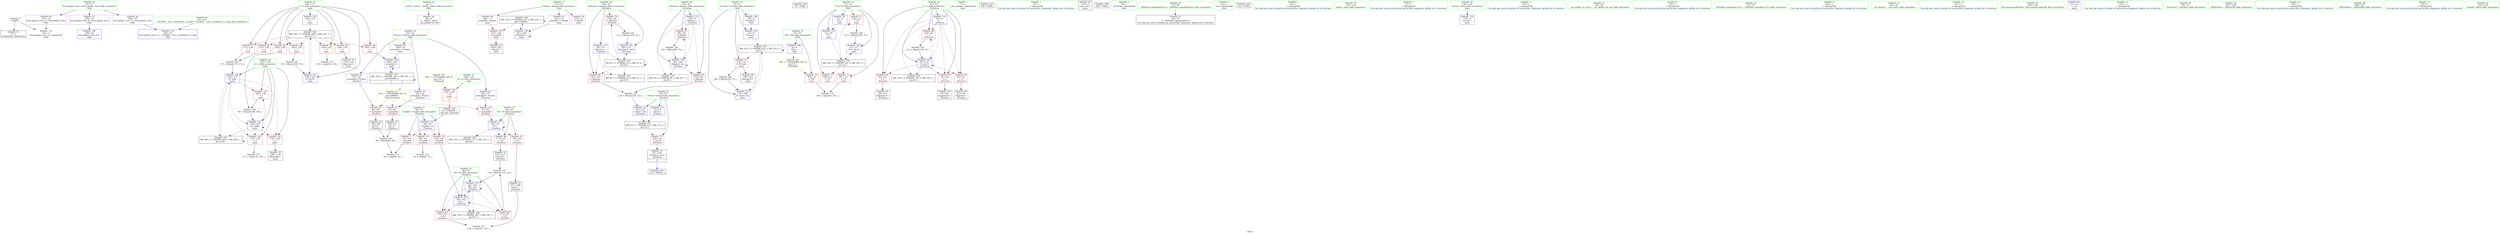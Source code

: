 digraph "SVFG" {
	label="SVFG";

	Node0x562c6b2c5d10 [shape=record,color=grey,label="{NodeID: 0\nNullPtr}"];
	Node0x562c6b2c5d10 -> Node0x562c6b2e1b30[style=solid];
	Node0x562c6b2c5d10 -> Node0x562c6b2e2cc0[style=solid];
	Node0x562c6b2e2070 [shape=record,color=red,label="{NodeID: 97\n171\<--136\n\<--I\nmain\n}"];
	Node0x562c6b2e2070 -> Node0x562c6b2eac70[style=solid];
	Node0x562c6b2e03e0 [shape=record,color=green,label="{NodeID: 14\n4\<--6\n_ZStL8__ioinit\<--_ZStL8__ioinit_field_insensitive\nGlob }"];
	Node0x562c6b2e03e0 -> Node0x562c6b2e37e0[style=solid];
	Node0x562c6b2e6560 [shape=record,color=black,label="{NodeID: 194\nMR_32V_2 = PHI(MR_32V_5, MR_32V_1, )\npts\{150000 \}\n}"];
	Node0x562c6b2e6560 -> Node0x562c6b2e26f0[style=dashed];
	Node0x562c6b2e6560 -> Node0x562c6b2e8430[style=dashed];
	Node0x562c6b2e6560 -> Node0x562c6b2e6560[style=dashed];
	Node0x562c6b2e2cc0 [shape=record,color=blue, style = dotted,label="{NodeID: 111\n241\<--3\nllvm.global_ctors_2\<--dummyVal\nGlob }"];
	Node0x562c6b2e0e40 [shape=record,color=green,label="{NodeID: 28\n58\<--59\nMaxAns\<--MaxAns_field_insensitive\n_Z5solvex\n}"];
	Node0x562c6b2e0e40 -> Node0x562c6b2e4980[style=solid];
	Node0x562c6b2e0e40 -> Node0x562c6b2e4a50[style=solid];
	Node0x562c6b2e0e40 -> Node0x562c6b2e7770[style=solid];
	Node0x562c6b2e0e40 -> Node0x562c6b2e7c10[style=solid];
	Node0x562c6b2e8020 [shape=record,color=blue,label="{NodeID: 125\n16\<--9\nPCount\<--\nmain\n}"];
	Node0x562c6b2e8020 -> Node0x562c6b2f5b80[style=dashed];
	Node0x562c6b2e1a30 [shape=record,color=green,label="{NodeID: 42\n25\<--235\n_GLOBAL__sub_I_xreborner_2_0.cpp\<--_GLOBAL__sub_I_xreborner_2_0.cpp_field_insensitive\n}"];
	Node0x562c6b2e1a30 -> Node0x562c6b2e2bc0[style=solid];
	Node0x562c6b2e3640 [shape=record,color=black,label="{NodeID: 56\n168\<--165\nidxprom1\<--\nmain\n}"];
	Node0x562c6b307260 [shape=record,color=black,label="{NodeID: 236\n35 = PHI()\n}"];
	Node0x562c6b2e4230 [shape=record,color=red,label="{NodeID: 70\n202\<--8\n\<--NN\nmain\n}"];
	Node0x562c6b2e4230 -> Node0x562c6b2eb570[style=solid];
	Node0x562c6b2eaaf0 [shape=record,color=grey,label="{NodeID: 167\n116 = Binary(115, 114, )\n}"];
	Node0x562c6b2eaaf0 -> Node0x562c6b2e7ce0[style=solid];
	Node0x562c6b2e4d90 [shape=record,color=red,label="{NodeID: 84\n85\<--62\n\<--I\n_Z5solvex\n}"];
	Node0x562c6b2e4d90 -> Node0x562c6b2e2fc0[style=solid];
	Node0x562c6b2c65a0 [shape=record,color=green,label="{NodeID: 1\n7\<--1\n__dso_handle\<--dummyObj\nGlob }"];
	Node0x562c6b2f2980 [shape=record,color=black,label="{NodeID: 181\nMR_2V_3 = PHI(MR_2V_4, MR_2V_2, )\npts\{55 \}\n}"];
	Node0x562c6b2f2980 -> Node0x562c6b2e4640[style=dashed];
	Node0x562c6b2e2140 [shape=record,color=red,label="{NodeID: 98\n172\<--136\n\<--I\nmain\n}"];
	Node0x562c6b2e2140 -> Node0x562c6b2eac70[style=solid];
	Node0x562c6b2e0470 [shape=record,color=green,label="{NodeID: 15\n8\<--10\nNN\<--NN_field_insensitive\nGlob }"];
	Node0x562c6b2e0470 -> Node0x562c6b2e4230[style=solid];
	Node0x562c6b2e0470 -> Node0x562c6b2e27c0[style=solid];
	Node0x562c6b2e6650 [shape=record,color=black,label="{NodeID: 195\nMR_16V_2 = PHI(MR_16V_4, MR_16V_1, )\npts\{190000 \}\n|{|<s2>6}}"];
	Node0x562c6b2e6650 -> Node0x562c6b2e8290[style=dashed];
	Node0x562c6b2e6650 -> Node0x562c6b2e6650[style=dashed];
	Node0x562c6b2e6650:s2 -> Node0x562c6b2fbe20[style=dashed,color=red];
	Node0x562c6b2e2dc0 [shape=record,color=blue,label="{NodeID: 112\n56\<--53\nN.addr\<--N\n_Z5solvex\n}"];
	Node0x562c6b2e2dc0 -> Node0x562c6b2e4710[style=dashed];
	Node0x562c6b2e2dc0 -> Node0x562c6b2e47e0[style=dashed];
	Node0x562c6b2e2dc0 -> Node0x562c6b2e48b0[style=dashed];
	Node0x562c6b2e0f10 [shape=record,color=green,label="{NodeID: 29\n60\<--61\nMinAns\<--MinAns_field_insensitive\n_Z5solvex\n}"];
	Node0x562c6b2e0f10 -> Node0x562c6b2e4b20[style=solid];
	Node0x562c6b2e0f10 -> Node0x562c6b2e4bf0[style=solid];
	Node0x562c6b2e0f10 -> Node0x562c6b2e7800[style=solid];
	Node0x562c6b2e0f10 -> Node0x562c6b2e7a70[style=solid];
	Node0x562c6b2e80f0 [shape=record,color=blue,label="{NodeID: 126\n136\<--152\nI\<--\nmain\n}"];
	Node0x562c6b2e80f0 -> Node0x562c6b2e5b60[style=dashed];
	Node0x562c6b2e1b30 [shape=record,color=black,label="{NodeID: 43\n2\<--3\ndummyVal\<--dummyVal\n}"];
	Node0x562c6b2e3710 [shape=record,color=black,label="{NodeID: 57\n180\<--179\nidxprom6\<--\nmain\n}"];
	Node0x562c6b307360 [shape=record,color=black,label="{NodeID: 237\n196 = PHI()\n}"];
	Node0x562c6b2e4300 [shape=record,color=red,label="{NodeID: 71\n201\<--11\n\<--TT\nmain\n}"];
	Node0x562c6b2e4300 -> Node0x562c6b2eb570[style=solid];
	Node0x562c6b2eac70 [shape=record,color=grey,label="{NodeID: 168\n173 = Binary(171, 172, )\n}"];
	Node0x562c6b2eac70 -> Node0x562c6b2e8360[style=solid];
	Node0x562c6b2e4e60 [shape=record,color=red,label="{NodeID: 85\n94\<--62\n\<--I\n_Z5solvex\n}"];
	Node0x562c6b2e4e60 -> Node0x562c6b2e3160[style=solid];
	Node0x562c6b2c66f0 [shape=record,color=green,label="{NodeID: 2\n9\<--1\n\<--dummyObj\nCan only get source location for instruction, argument, global var or function.}"];
	Node0x562c6b2f2e80 [shape=record,color=black,label="{NodeID: 182\nMR_6V_2 = PHI(MR_6V_4, MR_6V_1, )\npts\{59 \}\n}"];
	Node0x562c6b2e2210 [shape=record,color=red,label="{NodeID: 99\n185\<--136\n\<--I\nmain\n}"];
	Node0x562c6b2e2210 -> Node0x562c6b2ea970[style=solid];
	Node0x562c6b2e0500 [shape=record,color=green,label="{NodeID: 16\n11\<--12\nTT\<--TT_field_insensitive\nGlob }"];
	Node0x562c6b2e0500 -> Node0x562c6b2e4300[style=solid];
	Node0x562c6b2e0500 -> Node0x562c6b2e43d0[style=solid];
	Node0x562c6b2e0500 -> Node0x562c6b2e44a0[style=solid];
	Node0x562c6b2e0500 -> Node0x562c6b2e28c0[style=solid];
	Node0x562c6b2e0500 -> Node0x562c6b2e86a0[style=solid];
	Node0x562c6b2e0500 -> Node0x562c6b2e8770[style=solid];
	Node0x562c6b2e2e90 [shape=record,color=blue,label="{NodeID: 113\n54\<--9\nretval\<--\n_Z5solvex\n}"];
	Node0x562c6b2e2e90 -> Node0x562c6b2f2980[style=dashed];
	Node0x562c6b2e0fe0 [shape=record,color=green,label="{NodeID: 30\n62\<--63\nI\<--I_field_insensitive\n_Z5solvex\n}"];
	Node0x562c6b2e0fe0 -> Node0x562c6b2e4cc0[style=solid];
	Node0x562c6b2e0fe0 -> Node0x562c6b2e4d90[style=solid];
	Node0x562c6b2e0fe0 -> Node0x562c6b2e4e60[style=solid];
	Node0x562c6b2e0fe0 -> Node0x562c6b2e4f30[style=solid];
	Node0x562c6b2e0fe0 -> Node0x562c6b2e78d0[style=solid];
	Node0x562c6b2e0fe0 -> Node0x562c6b2e7db0[style=solid];
	Node0x562c6b2e81c0 [shape=record,color=blue,label="{NodeID: 127\n16\<--166\nPCount\<--inc\nmain\n}"];
	Node0x562c6b2e81c0 -> Node0x562c6b2f5b80[style=dashed];
	Node0x562c6b2e1c30 [shape=record,color=black,label="{NodeID: 44\n133\<--9\nmain_ret\<--\nmain\n}"];
	Node0x562c6b2e37e0 [shape=record,color=purple,label="{NodeID: 58\n34\<--4\n\<--_ZStL8__ioinit\n__cxx_global_var_init\n}"];
	Node0x562c6b307b90 [shape=record,color=black,label="{NodeID: 238\n205 = PHI()\n}"];
	Node0x562c6b2e43d0 [shape=record,color=red,label="{NodeID: 72\n208\<--11\n\<--TT\nmain\n}"];
	Node0x562c6b2eadf0 [shape=record,color=grey,label="{NodeID: 169\n166 = Binary(165, 76, )\n}"];
	Node0x562c6b2eadf0 -> Node0x562c6b2e81c0[style=solid];
	Node0x562c6b2e4f30 [shape=record,color=red,label="{NodeID: 86\n120\<--62\n\<--I\n_Z5solvex\n}"];
	Node0x562c6b2e4f30 -> Node0x562c6b2ea7f0[style=solid];
	Node0x562c6b2db2a0 [shape=record,color=green,label="{NodeID: 3\n20\<--1\n_ZSt3cin\<--dummyObj\nGlob }"];
	Node0x562c6b2f3380 [shape=record,color=black,label="{NodeID: 183\nMR_8V_2 = PHI(MR_8V_4, MR_8V_1, )\npts\{61 \}\n}"];
	Node0x562c6b2e22e0 [shape=record,color=red,label="{NodeID: 100\n192\<--136\n\<--I\nmain\n}"];
	Node0x562c6b2e22e0 -> Node0x562c6b2ea1f0[style=solid];
	Node0x562c6b2e0590 [shape=record,color=green,label="{NodeID: 17\n13\<--15\nMarks\<--Marks_field_insensitive\nGlob }"];
	Node0x562c6b2e0590 -> Node0x562c6b2e38b0[style=solid];
	Node0x562c6b2e0590 -> Node0x562c6b2e3980[style=solid];
	Node0x562c6b2e0590 -> Node0x562c6b2e3a50[style=solid];
	Node0x562c6b2e7770 [shape=record,color=blue,label="{NodeID: 114\n58\<--76\nMaxAns\<--\n_Z5solvex\n}"];
	Node0x562c6b2e7770 -> Node0x562c6b2e4a50[style=dashed];
	Node0x562c6b2e7770 -> Node0x562c6b2f2e80[style=dashed];
	Node0x562c6b2e7770 -> Node0x562c6b2f4780[style=dashed];
	Node0x562c6b2e10b0 [shape=record,color=green,label="{NodeID: 31\n64\<--65\nPr\<--Pr_field_insensitive\n_Z5solvex\n}"];
	Node0x562c6b2e10b0 -> Node0x562c6b2e5000[style=solid];
	Node0x562c6b2e10b0 -> Node0x562c6b2e50d0[style=solid];
	Node0x562c6b2e10b0 -> Node0x562c6b2e79a0[style=solid];
	Node0x562c6b2e8290 [shape=record,color=blue,label="{NodeID: 128\n169\<--164\narrayidx2\<--\nmain\n}"];
	Node0x562c6b2e8290 -> Node0x562c6b2e6650[style=dashed];
	Node0x562c6b2e1d00 [shape=record,color=black,label="{NodeID: 45\n36\<--37\n\<--_ZNSt8ios_base4InitD1Ev\nCan only get source location for instruction, argument, global var or function.}"];
	Node0x562c6b2e38b0 [shape=record,color=purple,label="{NodeID: 59\n143\<--13\n\<--Marks\nmain\n}"];
	Node0x562c6b307c90 [shape=record,color=black,label="{NodeID: 239\n210 = PHI(52, )\n}"];
	Node0x562c6b2e44a0 [shape=record,color=red,label="{NodeID: 73\n216\<--11\n\<--TT\nmain\n}"];
	Node0x562c6b2e44a0 -> Node0x562c6b2ea670[style=solid];
	Node0x562c6b2eaf70 [shape=record,color=grey,label="{NodeID: 170\n155 = cmp(154, 156, )\n}"];
	Node0x562c6b2e5000 [shape=record,color=red,label="{NodeID: 87\n106\<--64\n\<--Pr\n_Z5solvex\n}"];
	Node0x562c6b2e5000 -> Node0x562c6b2e3230[style=solid];
	Node0x562c6b2c6300 [shape=record,color=green,label="{NodeID: 4\n21\<--1\n.str\<--dummyObj\nGlob }"];
	Node0x562c6b2f3880 [shape=record,color=black,label="{NodeID: 184\nMR_10V_2 = PHI(MR_10V_4, MR_10V_1, )\npts\{63 \}\n}"];
	Node0x562c6b2e23b0 [shape=record,color=red,label="{NodeID: 101\n176\<--138\n\<--J\nmain\n}"];
	Node0x562c6b2e23b0 -> Node0x562c6b2eb6f0[style=solid];
	Node0x562c6b2e0620 [shape=record,color=green,label="{NodeID: 18\n16\<--17\nPCount\<--PCount_field_insensitive\nGlob }"];
	Node0x562c6b2e0620 -> Node0x562c6b2e4570[style=solid];
	Node0x562c6b2e0620 -> Node0x562c6b2e29c0[style=solid];
	Node0x562c6b2e0620 -> Node0x562c6b2e8020[style=solid];
	Node0x562c6b2e0620 -> Node0x562c6b2e81c0[style=solid];
	Node0x562c6b2e7800 [shape=record,color=blue,label="{NodeID: 115\n60\<--9\nMinAns\<--\n_Z5solvex\n}"];
	Node0x562c6b2e7800 -> Node0x562c6b2e4b20[style=dashed];
	Node0x562c6b2e7800 -> Node0x562c6b2e4bf0[style=dashed];
	Node0x562c6b2e7800 -> Node0x562c6b2e7a70[style=dashed];
	Node0x562c6b2e7800 -> Node0x562c6b2f3380[style=dashed];
	Node0x562c6b2e1180 [shape=record,color=green,label="{NodeID: 32\n66\<--67\nM\<--M_field_insensitive\n_Z5solvex\n}"];
	Node0x562c6b2e1180 -> Node0x562c6b2e51a0[style=solid];
	Node0x562c6b2e1180 -> Node0x562c6b2e5270[style=solid];
	Node0x562c6b2e1180 -> Node0x562c6b2e7b40[style=solid];
	Node0x562c6b2e1180 -> Node0x562c6b2e7ce0[style=solid];
	Node0x562c6b2e8360 [shape=record,color=blue,label="{NodeID: 129\n138\<--173\nJ\<--add\nmain\n}"];
	Node0x562c6b2e8360 -> Node0x562c6b2e23b0[style=dashed];
	Node0x562c6b2e8360 -> Node0x562c6b2e2480[style=dashed];
	Node0x562c6b2e8360 -> Node0x562c6b2e2550[style=dashed];
	Node0x562c6b2e8360 -> Node0x562c6b2e8500[style=dashed];
	Node0x562c6b2e8360 -> Node0x562c6b2e6060[style=dashed];
	Node0x562c6b2e1e00 [shape=record,color=black,label="{NodeID: 46\n81\<--80\nidxprom\<--\n_Z5solvex\n}"];
	Node0x562c6b2e3980 [shape=record,color=purple,label="{NodeID: 60\n160\<--13\narrayidx\<--Marks\nmain\n}"];
	Node0x562c6b2e3980 -> Node0x562c6b2e26f0[style=solid];
	Node0x562c6b307e80 [shape=record,color=black,label="{NodeID: 240\n212 = PHI()\n}"];
	Node0x562c6b2e4570 [shape=record,color=red,label="{NodeID: 74\n165\<--16\n\<--PCount\nmain\n}"];
	Node0x562c6b2e4570 -> Node0x562c6b2e3640[style=solid];
	Node0x562c6b2e4570 -> Node0x562c6b2eadf0[style=solid];
	Node0x562c6b2eb0f0 [shape=record,color=grey,label="{NodeID: 171\n108 = cmp(105, 107, )\n}"];
	Node0x562c6b2e50d0 [shape=record,color=red,label="{NodeID: 88\n113\<--64\n\<--Pr\n_Z5solvex\n}"];
	Node0x562c6b2e50d0 -> Node0x562c6b2e3300[style=solid];
	Node0x562c6b2da090 [shape=record,color=green,label="{NodeID: 5\n24\<--1\n\<--dummyObj\nCan only get source location for instruction, argument, global var or function.}"];
	Node0x562c6b2f3d80 [shape=record,color=black,label="{NodeID: 185\nMR_12V_2 = PHI(MR_12V_3, MR_12V_1, )\npts\{65 \}\n}"];
	Node0x562c6b2e2480 [shape=record,color=red,label="{NodeID: 102\n179\<--138\n\<--J\nmain\n}"];
	Node0x562c6b2e2480 -> Node0x562c6b2e3710[style=solid];
	Node0x562c6b2e06f0 [shape=record,color=green,label="{NodeID: 19\n18\<--19\nPrimes\<--Primes_field_insensitive\nGlob }"];
	Node0x562c6b2e06f0 -> Node0x562c6b2e3b20[style=solid];
	Node0x562c6b2e06f0 -> Node0x562c6b2e3bf0[style=solid];
	Node0x562c6b2e06f0 -> Node0x562c6b2e3cc0[style=solid];
	Node0x562c6b2e06f0 -> Node0x562c6b2e3d90[style=solid];
	Node0x562c6b2e78d0 [shape=record,color=blue,label="{NodeID: 116\n62\<--9\nI\<--\n_Z5solvex\n}"];
	Node0x562c6b2e78d0 -> Node0x562c6b2e4cc0[style=dashed];
	Node0x562c6b2e78d0 -> Node0x562c6b2e4d90[style=dashed];
	Node0x562c6b2e78d0 -> Node0x562c6b2e4e60[style=dashed];
	Node0x562c6b2e78d0 -> Node0x562c6b2e4f30[style=dashed];
	Node0x562c6b2e78d0 -> Node0x562c6b2e7db0[style=dashed];
	Node0x562c6b2e78d0 -> Node0x562c6b2f3880[style=dashed];
	Node0x562c6b2e1250 [shape=record,color=green,label="{NodeID: 33\n131\<--132\nmain\<--main_field_insensitive\n}"];
	Node0x562c6b2e8430 [shape=record,color=blue,label="{NodeID: 130\n181\<--183\narrayidx7\<--\nmain\n}"];
	Node0x562c6b2e8430 -> Node0x562c6b2e8430[style=dashed];
	Node0x562c6b2e8430 -> Node0x562c6b2e6560[style=dashed];
	Node0x562c6b2e1ed0 [shape=record,color=black,label="{NodeID: 47\n84\<--83\nconv\<--\n_Z5solvex\n}"];
	Node0x562c6b2e1ed0 -> Node0x562c6b2ea4f0[style=solid];
	Node0x562c6b2e3a50 [shape=record,color=purple,label="{NodeID: 61\n181\<--13\narrayidx7\<--Marks\nmain\n}"];
	Node0x562c6b2e3a50 -> Node0x562c6b2e8430[style=solid];
	Node0x562c6b307f50 [shape=record,color=black,label="{NodeID: 241\n53 = PHI(209, )\n0th arg _Z5solvex }"];
	Node0x562c6b307f50 -> Node0x562c6b2e2dc0[style=solid];
	Node0x562c6b2e4640 [shape=record,color=red,label="{NodeID: 75\n129\<--54\n\<--retval\n_Z5solvex\n}"];
	Node0x562c6b2e4640 -> Node0x562c6b2e33d0[style=solid];
	Node0x562c6b2eb270 [shape=record,color=grey,label="{NodeID: 172\n70 = cmp(69, 71, )\n}"];
	Node0x562c6b2e51a0 [shape=record,color=red,label="{NodeID: 89\n105\<--66\n\<--M\n_Z5solvex\n}"];
	Node0x562c6b2e51a0 -> Node0x562c6b2eb0f0[style=solid];
	Node0x562c6b2da120 [shape=record,color=green,label="{NodeID: 6\n71\<--1\n\<--dummyObj\nCan only get source location for instruction, argument, global var or function.}"];
	Node0x562c6b2f4280 [shape=record,color=black,label="{NodeID: 186\nMR_14V_2 = PHI(MR_14V_3, MR_14V_1, )\npts\{67 \}\n}"];
	Node0x562c6b2e2550 [shape=record,color=red,label="{NodeID: 103\n186\<--138\n\<--J\nmain\n}"];
	Node0x562c6b2e2550 -> Node0x562c6b2ea970[style=solid];
	Node0x562c6b2e07c0 [shape=record,color=green,label="{NodeID: 20\n23\<--27\nllvm.global_ctors\<--llvm.global_ctors_field_insensitive\nGlob }"];
	Node0x562c6b2e07c0 -> Node0x562c6b2e3f30[style=solid];
	Node0x562c6b2e07c0 -> Node0x562c6b2e4030[style=solid];
	Node0x562c6b2e07c0 -> Node0x562c6b2e4130[style=solid];
	Node0x562c6b2e79a0 [shape=record,color=blue,label="{NodeID: 117\n64\<--97\nPr\<--\n_Z5solvex\n}"];
	Node0x562c6b2e79a0 -> Node0x562c6b2e5000[style=dashed];
	Node0x562c6b2e79a0 -> Node0x562c6b2e50d0[style=dashed];
	Node0x562c6b2e79a0 -> Node0x562c6b2e79a0[style=dashed];
	Node0x562c6b2e79a0 -> Node0x562c6b2f3d80[style=dashed];
	Node0x562c6b2e1320 [shape=record,color=green,label="{NodeID: 34\n134\<--135\nretval\<--retval_field_insensitive\nmain\n}"];
	Node0x562c6b2e1320 -> Node0x562c6b2e7f50[style=solid];
	Node0x562c6b2e8500 [shape=record,color=blue,label="{NodeID: 131\n138\<--187\nJ\<--add8\nmain\n}"];
	Node0x562c6b2e8500 -> Node0x562c6b2e23b0[style=dashed];
	Node0x562c6b2e8500 -> Node0x562c6b2e2480[style=dashed];
	Node0x562c6b2e8500 -> Node0x562c6b2e2550[style=dashed];
	Node0x562c6b2e8500 -> Node0x562c6b2e8500[style=dashed];
	Node0x562c6b2e8500 -> Node0x562c6b2e6060[style=dashed];
	Node0x562c6b2e2fc0 [shape=record,color=black,label="{NodeID: 48\n86\<--85\nidxprom1\<--\n_Z5solvex\n}"];
	Node0x562c6b2e3b20 [shape=record,color=purple,label="{NodeID: 62\n82\<--18\narrayidx\<--Primes\n_Z5solvex\n}"];
	Node0x562c6b2e3b20 -> Node0x562c6b2e5340[style=solid];
	Node0x562c6b2e9ef0 [shape=record,color=grey,label="{NodeID: 159\n126 = Binary(124, 125, )\n}"];
	Node0x562c6b2e9ef0 -> Node0x562c6b2e7e80[style=solid];
	Node0x562c6b2e4710 [shape=record,color=red,label="{NodeID: 76\n69\<--56\n\<--N.addr\n_Z5solvex\n}"];
	Node0x562c6b2e4710 -> Node0x562c6b2eb270[style=solid];
	Node0x562c6b2eb3f0 [shape=record,color=grey,label="{NodeID: 173\n92 = cmp(90, 91, )\n}"];
	Node0x562c6b2e5270 [shape=record,color=red,label="{NodeID: 90\n115\<--66\n\<--M\n_Z5solvex\n}"];
	Node0x562c6b2e5270 -> Node0x562c6b2eaaf0[style=solid];
	Node0x562c6b2df830 [shape=record,color=green,label="{NodeID: 7\n76\<--1\n\<--dummyObj\nCan only get source location for instruction, argument, global var or function.}"];
	Node0x562c6b2f4780 [shape=record,color=black,label="{NodeID: 187\nMR_6V_5 = PHI(MR_6V_6, MR_6V_4, )\npts\{59 \}\n}"];
	Node0x562c6b2f4780 -> Node0x562c6b2e4980[style=dashed];
	Node0x562c6b2f4780 -> Node0x562c6b2e4a50[style=dashed];
	Node0x562c6b2f4780 -> Node0x562c6b2e7c10[style=dashed];
	Node0x562c6b2f4780 -> Node0x562c6b2f2e80[style=dashed];
	Node0x562c6b2f4780 -> Node0x562c6b2f4780[style=dashed];
	Node0x562c6b2e2620 [shape=record,color=red,label="{NodeID: 104\n209\<--140\n\<--N\nmain\n|{<s0>6}}"];
	Node0x562c6b2e2620:s0 -> Node0x562c6b307f50[style=solid,color=red];
	Node0x562c6b2e0890 [shape=record,color=green,label="{NodeID: 21\n28\<--29\n__cxx_global_var_init\<--__cxx_global_var_init_field_insensitive\n}"];
	Node0x562c6b2fa5b0 [shape=record,color=yellow,style=double,label="{NodeID: 201\n18V_1 = ENCHI(MR_18V_0)\npts\{10 \}\nFun[main]}"];
	Node0x562c6b2fa5b0 -> Node0x562c6b2e4230[style=dashed];
	Node0x562c6b2e7a70 [shape=record,color=blue,label="{NodeID: 118\n60\<--100\nMinAns\<--inc\n_Z5solvex\n}"];
	Node0x562c6b2e7a70 -> Node0x562c6b2e4b20[style=dashed];
	Node0x562c6b2e7a70 -> Node0x562c6b2e4bf0[style=dashed];
	Node0x562c6b2e7a70 -> Node0x562c6b2e7a70[style=dashed];
	Node0x562c6b2e7a70 -> Node0x562c6b2f3380[style=dashed];
	Node0x562c6b2e13f0 [shape=record,color=green,label="{NodeID: 35\n136\<--137\nI\<--I_field_insensitive\nmain\n}"];
	Node0x562c6b2e13f0 -> Node0x562c6b2e55b0[style=solid];
	Node0x562c6b2e13f0 -> Node0x562c6b2e5680[style=solid];
	Node0x562c6b2e13f0 -> Node0x562c6b2e1fa0[style=solid];
	Node0x562c6b2e13f0 -> Node0x562c6b2e2070[style=solid];
	Node0x562c6b2e13f0 -> Node0x562c6b2e2140[style=solid];
	Node0x562c6b2e13f0 -> Node0x562c6b2e2210[style=solid];
	Node0x562c6b2e13f0 -> Node0x562c6b2e22e0[style=solid];
	Node0x562c6b2e13f0 -> Node0x562c6b2e80f0[style=solid];
	Node0x562c6b2e13f0 -> Node0x562c6b2e85d0[style=solid];
	Node0x562c6b2e85d0 [shape=record,color=blue,label="{NodeID: 132\n136\<--193\nI\<--inc10\nmain\n}"];
	Node0x562c6b2e85d0 -> Node0x562c6b2e5b60[style=dashed];
	Node0x562c6b2e3090 [shape=record,color=black,label="{NodeID: 49\n89\<--88\nconv3\<--\n_Z5solvex\n}"];
	Node0x562c6b2e3090 -> Node0x562c6b2ea4f0[style=solid];
	Node0x562c6b2e3bf0 [shape=record,color=purple,label="{NodeID: 63\n87\<--18\narrayidx2\<--Primes\n_Z5solvex\n}"];
	Node0x562c6b2e3bf0 -> Node0x562c6b2e5410[style=solid];
	Node0x562c6b2ea070 [shape=record,color=grey,label="{NodeID: 160\n100 = Binary(99, 76, )\n}"];
	Node0x562c6b2ea070 -> Node0x562c6b2e7a70[style=solid];
	Node0x562c6b2e47e0 [shape=record,color=red,label="{NodeID: 77\n91\<--56\n\<--N.addr\n_Z5solvex\n}"];
	Node0x562c6b2e47e0 -> Node0x562c6b2eb3f0[style=solid];
	Node0x562c6b2eb570 [shape=record,color=grey,label="{NodeID: 174\n203 = cmp(201, 202, )\n}"];
	Node0x562c6b2e5340 [shape=record,color=red,label="{NodeID: 91\n83\<--82\n\<--arrayidx\n_Z5solvex\n}"];
	Node0x562c6b2e5340 -> Node0x562c6b2e1ed0[style=solid];
	Node0x562c6b2df8c0 [shape=record,color=green,label="{NodeID: 8\n145\<--1\n\<--dummyObj\nCan only get source location for instruction, argument, global var or function.}"];
	Node0x562c6b2e26f0 [shape=record,color=red,label="{NodeID: 105\n161\<--160\n\<--arrayidx\nmain\n}"];
	Node0x562c6b2e26f0 -> Node0x562c6b2e3570[style=solid];
	Node0x562c6b2e0960 [shape=record,color=green,label="{NodeID: 22\n32\<--33\n_ZNSt8ios_base4InitC1Ev\<--_ZNSt8ios_base4InitC1Ev_field_insensitive\n}"];
	Node0x562c6b2e7b40 [shape=record,color=blue,label="{NodeID: 119\n66\<--102\nM\<--\n_Z5solvex\n}"];
	Node0x562c6b2e7b40 -> Node0x562c6b2e51a0[style=dashed];
	Node0x562c6b2e7b40 -> Node0x562c6b2e5270[style=dashed];
	Node0x562c6b2e7b40 -> Node0x562c6b2e7b40[style=dashed];
	Node0x562c6b2e7b40 -> Node0x562c6b2e7ce0[style=dashed];
	Node0x562c6b2e7b40 -> Node0x562c6b2f4280[style=dashed];
	Node0x562c6b2e14c0 [shape=record,color=green,label="{NodeID: 36\n138\<--139\nJ\<--J_field_insensitive\nmain\n}"];
	Node0x562c6b2e14c0 -> Node0x562c6b2e23b0[style=solid];
	Node0x562c6b2e14c0 -> Node0x562c6b2e2480[style=solid];
	Node0x562c6b2e14c0 -> Node0x562c6b2e2550[style=solid];
	Node0x562c6b2e14c0 -> Node0x562c6b2e8360[style=solid];
	Node0x562c6b2e14c0 -> Node0x562c6b2e8500[style=solid];
	Node0x562c6b2e86a0 [shape=record,color=blue,label="{NodeID: 133\n11\<--76\nTT\<--\nmain\n}"];
	Node0x562c6b2e86a0 -> Node0x562c6b2f1080[style=dashed];
	Node0x562c6b2e3160 [shape=record,color=black,label="{NodeID: 50\n95\<--94\nidxprom5\<--\n_Z5solvex\n}"];
	Node0x562c6b2e3cc0 [shape=record,color=purple,label="{NodeID: 64\n96\<--18\narrayidx6\<--Primes\n_Z5solvex\n}"];
	Node0x562c6b2e3cc0 -> Node0x562c6b2e54e0[style=solid];
	Node0x562c6b2ea1f0 [shape=record,color=grey,label="{NodeID: 161\n193 = Binary(192, 76, )\n}"];
	Node0x562c6b2ea1f0 -> Node0x562c6b2e85d0[style=solid];
	Node0x562c6b2e48b0 [shape=record,color=red,label="{NodeID: 78\n102\<--56\n\<--N.addr\n_Z5solvex\n}"];
	Node0x562c6b2e48b0 -> Node0x562c6b2e7b40[style=solid];
	Node0x562c6b2eb6f0 [shape=record,color=grey,label="{NodeID: 175\n177 = cmp(176, 156, )\n}"];
	Node0x562c6b2e5410 [shape=record,color=red,label="{NodeID: 92\n88\<--87\n\<--arrayidx2\n_Z5solvex\n}"];
	Node0x562c6b2e5410 -> Node0x562c6b2e3090[style=solid];
	Node0x562c6b2df950 [shape=record,color=green,label="{NodeID: 9\n146\<--1\n\<--dummyObj\nCan only get source location for instruction, argument, global var or function.}"];
	Node0x562c6b2e27c0 [shape=record,color=blue,label="{NodeID: 106\n8\<--9\nNN\<--\nGlob }"];
	Node0x562c6b2e27c0 -> Node0x562c6b2fa5b0[style=dashed];
	Node0x562c6b2e0a30 [shape=record,color=green,label="{NodeID: 23\n38\<--39\n__cxa_atexit\<--__cxa_atexit_field_insensitive\n}"];
	Node0x562c6b2e7c10 [shape=record,color=blue,label="{NodeID: 120\n58\<--111\nMaxAns\<--inc9\n_Z5solvex\n}"];
	Node0x562c6b2e7c10 -> Node0x562c6b2f4780[style=dashed];
	Node0x562c6b2e1590 [shape=record,color=green,label="{NodeID: 37\n140\<--141\nN\<--N_field_insensitive\nmain\n}"];
	Node0x562c6b2e1590 -> Node0x562c6b2e2620[style=solid];
	Node0x562c6b2fbe20 [shape=record,color=yellow,style=double,label="{NodeID: 217\n16V_1 = ENCHI(MR_16V_0)\npts\{190000 \}\nFun[_Z5solvex]}"];
	Node0x562c6b2fbe20 -> Node0x562c6b2e5340[style=dashed];
	Node0x562c6b2fbe20 -> Node0x562c6b2e5410[style=dashed];
	Node0x562c6b2fbe20 -> Node0x562c6b2e54e0[style=dashed];
	Node0x562c6b2e8770 [shape=record,color=blue,label="{NodeID: 134\n11\<--217\nTT\<--inc19\nmain\n}"];
	Node0x562c6b2e8770 -> Node0x562c6b2f1080[style=dashed];
	Node0x562c6b2e3230 [shape=record,color=black,label="{NodeID: 51\n107\<--106\nconv7\<--\n_Z5solvex\n}"];
	Node0x562c6b2e3230 -> Node0x562c6b2eb0f0[style=solid];
	Node0x562c6b2e3d90 [shape=record,color=purple,label="{NodeID: 65\n169\<--18\narrayidx2\<--Primes\nmain\n}"];
	Node0x562c6b2e3d90 -> Node0x562c6b2e8290[style=solid];
	Node0x562c6b2ea370 [shape=record,color=grey,label="{NodeID: 162\n111 = Binary(110, 76, )\n}"];
	Node0x562c6b2ea370 -> Node0x562c6b2e7c10[style=solid];
	Node0x562c6b2e4980 [shape=record,color=red,label="{NodeID: 79\n110\<--58\n\<--MaxAns\n_Z5solvex\n}"];
	Node0x562c6b2e4980 -> Node0x562c6b2ea370[style=solid];
	Node0x562c6b2f1080 [shape=record,color=black,label="{NodeID: 176\nMR_20V_3 = PHI(MR_20V_4, MR_20V_2, )\npts\{12 \}\n}"];
	Node0x562c6b2f1080 -> Node0x562c6b2e4300[style=dashed];
	Node0x562c6b2f1080 -> Node0x562c6b2e43d0[style=dashed];
	Node0x562c6b2f1080 -> Node0x562c6b2e44a0[style=dashed];
	Node0x562c6b2f1080 -> Node0x562c6b2e8770[style=dashed];
	Node0x562c6b2e54e0 [shape=record,color=red,label="{NodeID: 93\n97\<--96\n\<--arrayidx6\n_Z5solvex\n}"];
	Node0x562c6b2e54e0 -> Node0x562c6b2e79a0[style=solid];
	Node0x562c6b2e01a0 [shape=record,color=green,label="{NodeID: 10\n147\<--1\n\<--dummyObj\nCan only get source location for instruction, argument, global var or function.}"];
	Node0x562c6b2e28c0 [shape=record,color=blue,label="{NodeID: 107\n11\<--9\nTT\<--\nGlob }"];
	Node0x562c6b2e28c0 -> Node0x562c6b2e86a0[style=dashed];
	Node0x562c6b2e0b00 [shape=record,color=green,label="{NodeID: 24\n37\<--43\n_ZNSt8ios_base4InitD1Ev\<--_ZNSt8ios_base4InitD1Ev_field_insensitive\n}"];
	Node0x562c6b2e0b00 -> Node0x562c6b2e1d00[style=solid];
	Node0x562c6b2e7ce0 [shape=record,color=blue,label="{NodeID: 121\n66\<--116\nM\<--div\n_Z5solvex\n}"];
	Node0x562c6b2e7ce0 -> Node0x562c6b2e51a0[style=dashed];
	Node0x562c6b2e7ce0 -> Node0x562c6b2e5270[style=dashed];
	Node0x562c6b2e7ce0 -> Node0x562c6b2e7b40[style=dashed];
	Node0x562c6b2e7ce0 -> Node0x562c6b2e7ce0[style=dashed];
	Node0x562c6b2e7ce0 -> Node0x562c6b2f4280[style=dashed];
	Node0x562c6b2e1660 [shape=record,color=green,label="{NodeID: 38\n148\<--149\nllvm.memset.p0i8.i64\<--llvm.memset.p0i8.i64_field_insensitive\n}"];
	Node0x562c6b2e3300 [shape=record,color=black,label="{NodeID: 52\n114\<--113\nconv10\<--\n_Z5solvex\n}"];
	Node0x562c6b2e3300 -> Node0x562c6b2eaaf0[style=solid];
	Node0x562c6b2e3e60 [shape=record,color=purple,label="{NodeID: 66\n211\<--21\n\<--.str\nmain\n}"];
	Node0x562c6b2ea4f0 [shape=record,color=grey,label="{NodeID: 163\n90 = Binary(84, 89, )\n}"];
	Node0x562c6b2ea4f0 -> Node0x562c6b2eb3f0[style=solid];
	Node0x562c6b2e4a50 [shape=record,color=red,label="{NodeID: 80\n124\<--58\n\<--MaxAns\n_Z5solvex\n}"];
	Node0x562c6b2e4a50 -> Node0x562c6b2e9ef0[style=solid];
	Node0x562c6b2e55b0 [shape=record,color=red,label="{NodeID: 94\n154\<--136\n\<--I\nmain\n}"];
	Node0x562c6b2e55b0 -> Node0x562c6b2eaf70[style=solid];
	Node0x562c6b2e0230 [shape=record,color=green,label="{NodeID: 11\n152\<--1\n\<--dummyObj\nCan only get source location for instruction, argument, global var or function.}"];
	Node0x562c6b2f5b80 [shape=record,color=black,label="{NodeID: 191\nMR_22V_3 = PHI(MR_22V_5, MR_22V_2, )\npts\{17 \}\n}"];
	Node0x562c6b2f5b80 -> Node0x562c6b2e4570[style=dashed];
	Node0x562c6b2f5b80 -> Node0x562c6b2e81c0[style=dashed];
	Node0x562c6b2f5b80 -> Node0x562c6b2f5b80[style=dashed];
	Node0x562c6b2e29c0 [shape=record,color=blue,label="{NodeID: 108\n16\<--9\nPCount\<--\nGlob }"];
	Node0x562c6b2e29c0 -> Node0x562c6b2e8020[style=dashed];
	Node0x562c6b2e0bd0 [shape=record,color=green,label="{NodeID: 25\n50\<--51\n_Z5solvex\<--_Z5solvex_field_insensitive\n}"];
	Node0x562c6b2e7db0 [shape=record,color=blue,label="{NodeID: 122\n62\<--121\nI\<--inc11\n_Z5solvex\n}"];
	Node0x562c6b2e7db0 -> Node0x562c6b2e4cc0[style=dashed];
	Node0x562c6b2e7db0 -> Node0x562c6b2e4d90[style=dashed];
	Node0x562c6b2e7db0 -> Node0x562c6b2e4e60[style=dashed];
	Node0x562c6b2e7db0 -> Node0x562c6b2e4f30[style=dashed];
	Node0x562c6b2e7db0 -> Node0x562c6b2e7db0[style=dashed];
	Node0x562c6b2e7db0 -> Node0x562c6b2f3880[style=dashed];
	Node0x562c6b2e1730 [shape=record,color=green,label="{NodeID: 39\n197\<--198\n_ZNSirsERi\<--_ZNSirsERi_field_insensitive\n}"];
	Node0x562c6b2e33d0 [shape=record,color=black,label="{NodeID: 53\n52\<--129\n_Z5solvex_ret\<--\n_Z5solvex\n|{<s0>6}}"];
	Node0x562c6b2e33d0:s0 -> Node0x562c6b307c90[style=solid,color=blue];
	Node0x562c6b2e3f30 [shape=record,color=purple,label="{NodeID: 67\n239\<--23\nllvm.global_ctors_0\<--llvm.global_ctors\nGlob }"];
	Node0x562c6b2e3f30 -> Node0x562c6b2e2ac0[style=solid];
	Node0x562c6b2ea670 [shape=record,color=grey,label="{NodeID: 164\n217 = Binary(216, 76, )\n}"];
	Node0x562c6b2ea670 -> Node0x562c6b2e8770[style=solid];
	Node0x562c6b2e4b20 [shape=record,color=red,label="{NodeID: 81\n99\<--60\n\<--MinAns\n_Z5solvex\n}"];
	Node0x562c6b2e4b20 -> Node0x562c6b2ea070[style=solid];
	Node0x562c6b2e5680 [shape=record,color=red,label="{NodeID: 95\n158\<--136\n\<--I\nmain\n}"];
	Node0x562c6b2e5680 -> Node0x562c6b2e34a0[style=solid];
	Node0x562c6b2e02c0 [shape=record,color=green,label="{NodeID: 12\n156\<--1\n\<--dummyObj\nCan only get source location for instruction, argument, global var or function.}"];
	Node0x562c6b2e5b60 [shape=record,color=black,label="{NodeID: 192\nMR_26V_3 = PHI(MR_26V_4, MR_26V_2, )\npts\{137 \}\n}"];
	Node0x562c6b2e5b60 -> Node0x562c6b2e55b0[style=dashed];
	Node0x562c6b2e5b60 -> Node0x562c6b2e5680[style=dashed];
	Node0x562c6b2e5b60 -> Node0x562c6b2e1fa0[style=dashed];
	Node0x562c6b2e5b60 -> Node0x562c6b2e2070[style=dashed];
	Node0x562c6b2e5b60 -> Node0x562c6b2e2140[style=dashed];
	Node0x562c6b2e5b60 -> Node0x562c6b2e2210[style=dashed];
	Node0x562c6b2e5b60 -> Node0x562c6b2e22e0[style=dashed];
	Node0x562c6b2e5b60 -> Node0x562c6b2e85d0[style=dashed];
	Node0x562c6b2e2ac0 [shape=record,color=blue,label="{NodeID: 109\n239\<--24\nllvm.global_ctors_0\<--\nGlob }"];
	Node0x562c6b2e0ca0 [shape=record,color=green,label="{NodeID: 26\n54\<--55\nretval\<--retval_field_insensitive\n_Z5solvex\n}"];
	Node0x562c6b2e0ca0 -> Node0x562c6b2e4640[style=solid];
	Node0x562c6b2e0ca0 -> Node0x562c6b2e2e90[style=solid];
	Node0x562c6b2e0ca0 -> Node0x562c6b2e7e80[style=solid];
	Node0x562c6b2e7e80 [shape=record,color=blue,label="{NodeID: 123\n54\<--126\nretval\<--sub\n_Z5solvex\n}"];
	Node0x562c6b2e7e80 -> Node0x562c6b2f2980[style=dashed];
	Node0x562c6b2e1830 [shape=record,color=green,label="{NodeID: 40\n206\<--207\n_ZNSirsERx\<--_ZNSirsERx_field_insensitive\n}"];
	Node0x562c6b2e34a0 [shape=record,color=black,label="{NodeID: 54\n159\<--158\nidxprom\<--\nmain\n}"];
	Node0x562c6b2e4030 [shape=record,color=purple,label="{NodeID: 68\n240\<--23\nllvm.global_ctors_1\<--llvm.global_ctors\nGlob }"];
	Node0x562c6b2e4030 -> Node0x562c6b2e2bc0[style=solid];
	Node0x562c6b2ea7f0 [shape=record,color=grey,label="{NodeID: 165\n121 = Binary(120, 76, )\n}"];
	Node0x562c6b2ea7f0 -> Node0x562c6b2e7db0[style=solid];
	Node0x562c6b2e4bf0 [shape=record,color=red,label="{NodeID: 82\n125\<--60\n\<--MinAns\n_Z5solvex\n}"];
	Node0x562c6b2e4bf0 -> Node0x562c6b2e9ef0[style=solid];
	Node0x562c6b2e1fa0 [shape=record,color=red,label="{NodeID: 96\n164\<--136\n\<--I\nmain\n}"];
	Node0x562c6b2e1fa0 -> Node0x562c6b2e8290[style=solid];
	Node0x562c6b2e0350 [shape=record,color=green,label="{NodeID: 13\n183\<--1\n\<--dummyObj\nCan only get source location for instruction, argument, global var or function.}"];
	Node0x562c6b2e6060 [shape=record,color=black,label="{NodeID: 193\nMR_28V_2 = PHI(MR_28V_6, MR_28V_1, )\npts\{139 \}\n}"];
	Node0x562c6b2e6060 -> Node0x562c6b2e8360[style=dashed];
	Node0x562c6b2e6060 -> Node0x562c6b2e6060[style=dashed];
	Node0x562c6b2e2bc0 [shape=record,color=blue,label="{NodeID: 110\n240\<--25\nllvm.global_ctors_1\<--_GLOBAL__sub_I_xreborner_2_0.cpp\nGlob }"];
	Node0x562c6b2e0d70 [shape=record,color=green,label="{NodeID: 27\n56\<--57\nN.addr\<--N.addr_field_insensitive\n_Z5solvex\n}"];
	Node0x562c6b2e0d70 -> Node0x562c6b2e4710[style=solid];
	Node0x562c6b2e0d70 -> Node0x562c6b2e47e0[style=solid];
	Node0x562c6b2e0d70 -> Node0x562c6b2e48b0[style=solid];
	Node0x562c6b2e0d70 -> Node0x562c6b2e2dc0[style=solid];
	Node0x562c6b2fb530 [shape=record,color=yellow,style=double,label="{NodeID: 207\n30V_1 = ENCHI(MR_30V_0)\npts\{141 \}\nFun[main]}"];
	Node0x562c6b2fb530 -> Node0x562c6b2e2620[style=dashed];
	Node0x562c6b2e7f50 [shape=record,color=blue,label="{NodeID: 124\n134\<--9\nretval\<--\nmain\n}"];
	Node0x562c6b2e1930 [shape=record,color=green,label="{NodeID: 41\n213\<--214\nprintf\<--printf_field_insensitive\n}"];
	Node0x562c6b2e3570 [shape=record,color=black,label="{NodeID: 55\n162\<--161\ntobool\<--\nmain\n}"];
	Node0x562c6b2e4130 [shape=record,color=purple,label="{NodeID: 69\n241\<--23\nllvm.global_ctors_2\<--llvm.global_ctors\nGlob }"];
	Node0x562c6b2e4130 -> Node0x562c6b2e2cc0[style=solid];
	Node0x562c6b2ea970 [shape=record,color=grey,label="{NodeID: 166\n187 = Binary(186, 185, )\n}"];
	Node0x562c6b2ea970 -> Node0x562c6b2e8500[style=solid];
	Node0x562c6b2e4cc0 [shape=record,color=red,label="{NodeID: 83\n80\<--62\n\<--I\n_Z5solvex\n}"];
	Node0x562c6b2e4cc0 -> Node0x562c6b2e1e00[style=solid];
}
